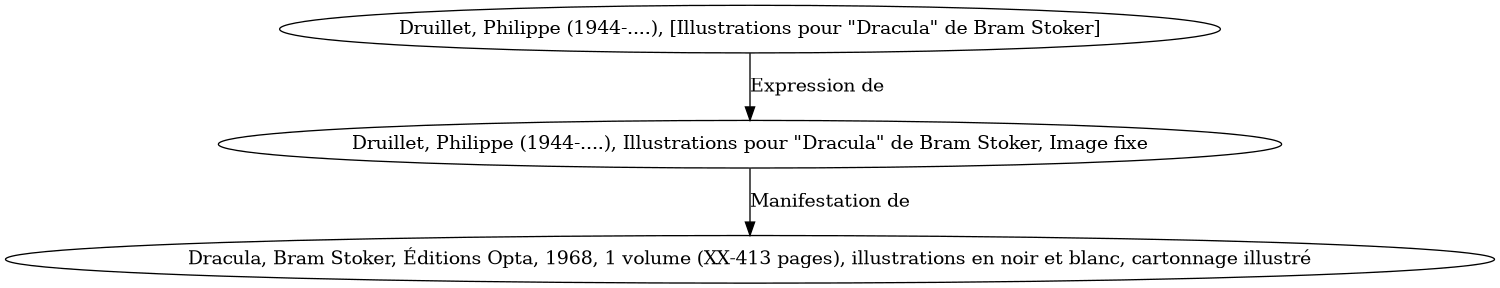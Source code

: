 // Notice UMLRM0150
digraph UMLRM0150 {
	size="10,10"
	UMLRM0150 [label="Druillet, Philippe (1944-....), [Illustrations pour \"Dracula\" de Bram Stoker]"]
	UMLRM0151 [label="Druillet, Philippe (1944-....), Illustrations pour \"Dracula\" de Bram Stoker, Image fixe"]
	UMLRM0150 -> UMLRM0151 [label="Expression de"]
	UMLRM0110 [label="Dracula, Bram Stoker, Éditions Opta, 1968, 1 volume (XX-413 pages), illustrations en noir et blanc, cartonnage illustré"]
	UMLRM0151 -> UMLRM0110 [label="Manifestation de"]
}
